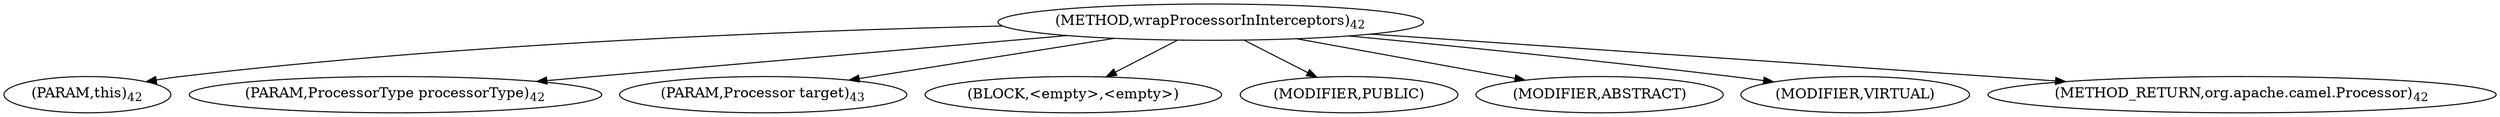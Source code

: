 digraph "wrapProcessorInInterceptors" {  
"6" [label = <(METHOD,wrapProcessorInInterceptors)<SUB>42</SUB>> ]
"7" [label = <(PARAM,this)<SUB>42</SUB>> ]
"8" [label = <(PARAM,ProcessorType processorType)<SUB>42</SUB>> ]
"9" [label = <(PARAM,Processor target)<SUB>43</SUB>> ]
"10" [label = <(BLOCK,&lt;empty&gt;,&lt;empty&gt;)> ]
"11" [label = <(MODIFIER,PUBLIC)> ]
"12" [label = <(MODIFIER,ABSTRACT)> ]
"13" [label = <(MODIFIER,VIRTUAL)> ]
"14" [label = <(METHOD_RETURN,org.apache.camel.Processor)<SUB>42</SUB>> ]
  "6" -> "7" 
  "6" -> "8" 
  "6" -> "9" 
  "6" -> "10" 
  "6" -> "11" 
  "6" -> "12" 
  "6" -> "13" 
  "6" -> "14" 
}

